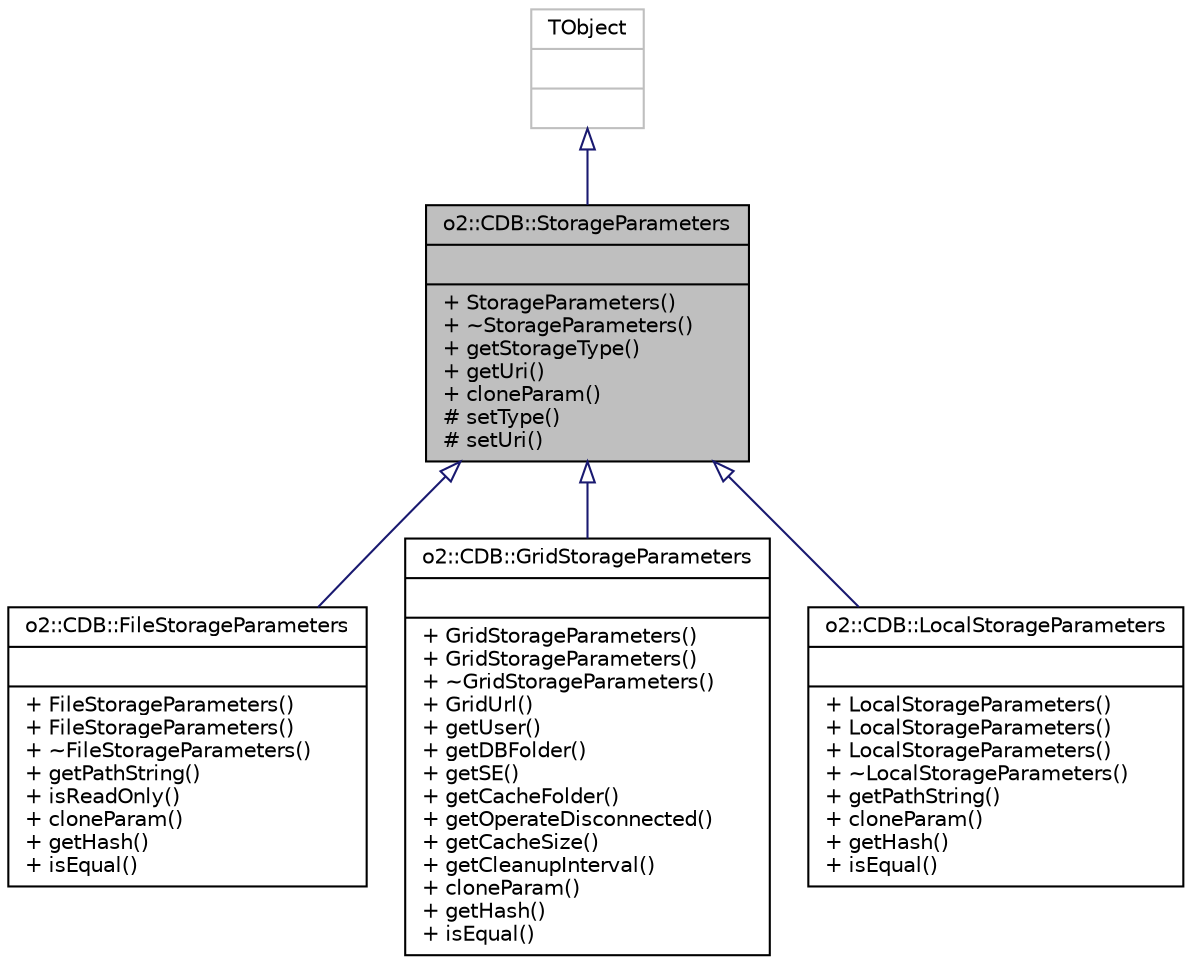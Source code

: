digraph "o2::CDB::StorageParameters"
{
 // INTERACTIVE_SVG=YES
  bgcolor="transparent";
  edge [fontname="Helvetica",fontsize="10",labelfontname="Helvetica",labelfontsize="10"];
  node [fontname="Helvetica",fontsize="10",shape=record];
  Node1 [label="{o2::CDB::StorageParameters\n||+ StorageParameters()\l+ ~StorageParameters()\l+ getStorageType()\l+ getUri()\l+ cloneParam()\l# setType()\l# setUri()\l}",height=0.2,width=0.4,color="black", fillcolor="grey75", style="filled" fontcolor="black"];
  Node2 -> Node1 [dir="back",color="midnightblue",fontsize="10",style="solid",arrowtail="onormal",fontname="Helvetica"];
  Node2 [label="{TObject\n||}",height=0.2,width=0.4,color="grey75"];
  Node1 -> Node3 [dir="back",color="midnightblue",fontsize="10",style="solid",arrowtail="onormal",fontname="Helvetica"];
  Node3 [label="{o2::CDB::FileStorageParameters\n||+ FileStorageParameters()\l+ FileStorageParameters()\l+ ~FileStorageParameters()\l+ getPathString()\l+ isReadOnly()\l+ cloneParam()\l+ getHash()\l+ isEqual()\l}",height=0.2,width=0.4,color="black",URL="$d4/d3f/classo2_1_1CDB_1_1FileStorageParameters.html"];
  Node1 -> Node4 [dir="back",color="midnightblue",fontsize="10",style="solid",arrowtail="onormal",fontname="Helvetica"];
  Node4 [label="{o2::CDB::GridStorageParameters\n||+ GridStorageParameters()\l+ GridStorageParameters()\l+ ~GridStorageParameters()\l+ GridUrl()\l+ getUser()\l+ getDBFolder()\l+ getSE()\l+ getCacheFolder()\l+ getOperateDisconnected()\l+ getCacheSize()\l+ getCleanupInterval()\l+ cloneParam()\l+ getHash()\l+ isEqual()\l}",height=0.2,width=0.4,color="black",URL="$d7/dde/classo2_1_1CDB_1_1GridStorageParameters.html"];
  Node1 -> Node5 [dir="back",color="midnightblue",fontsize="10",style="solid",arrowtail="onormal",fontname="Helvetica"];
  Node5 [label="{o2::CDB::LocalStorageParameters\n||+ LocalStorageParameters()\l+ LocalStorageParameters()\l+ LocalStorageParameters()\l+ ~LocalStorageParameters()\l+ getPathString()\l+ cloneParam()\l+ getHash()\l+ isEqual()\l}",height=0.2,width=0.4,color="black",URL="$db/dab/classo2_1_1CDB_1_1LocalStorageParameters.html"];
}

